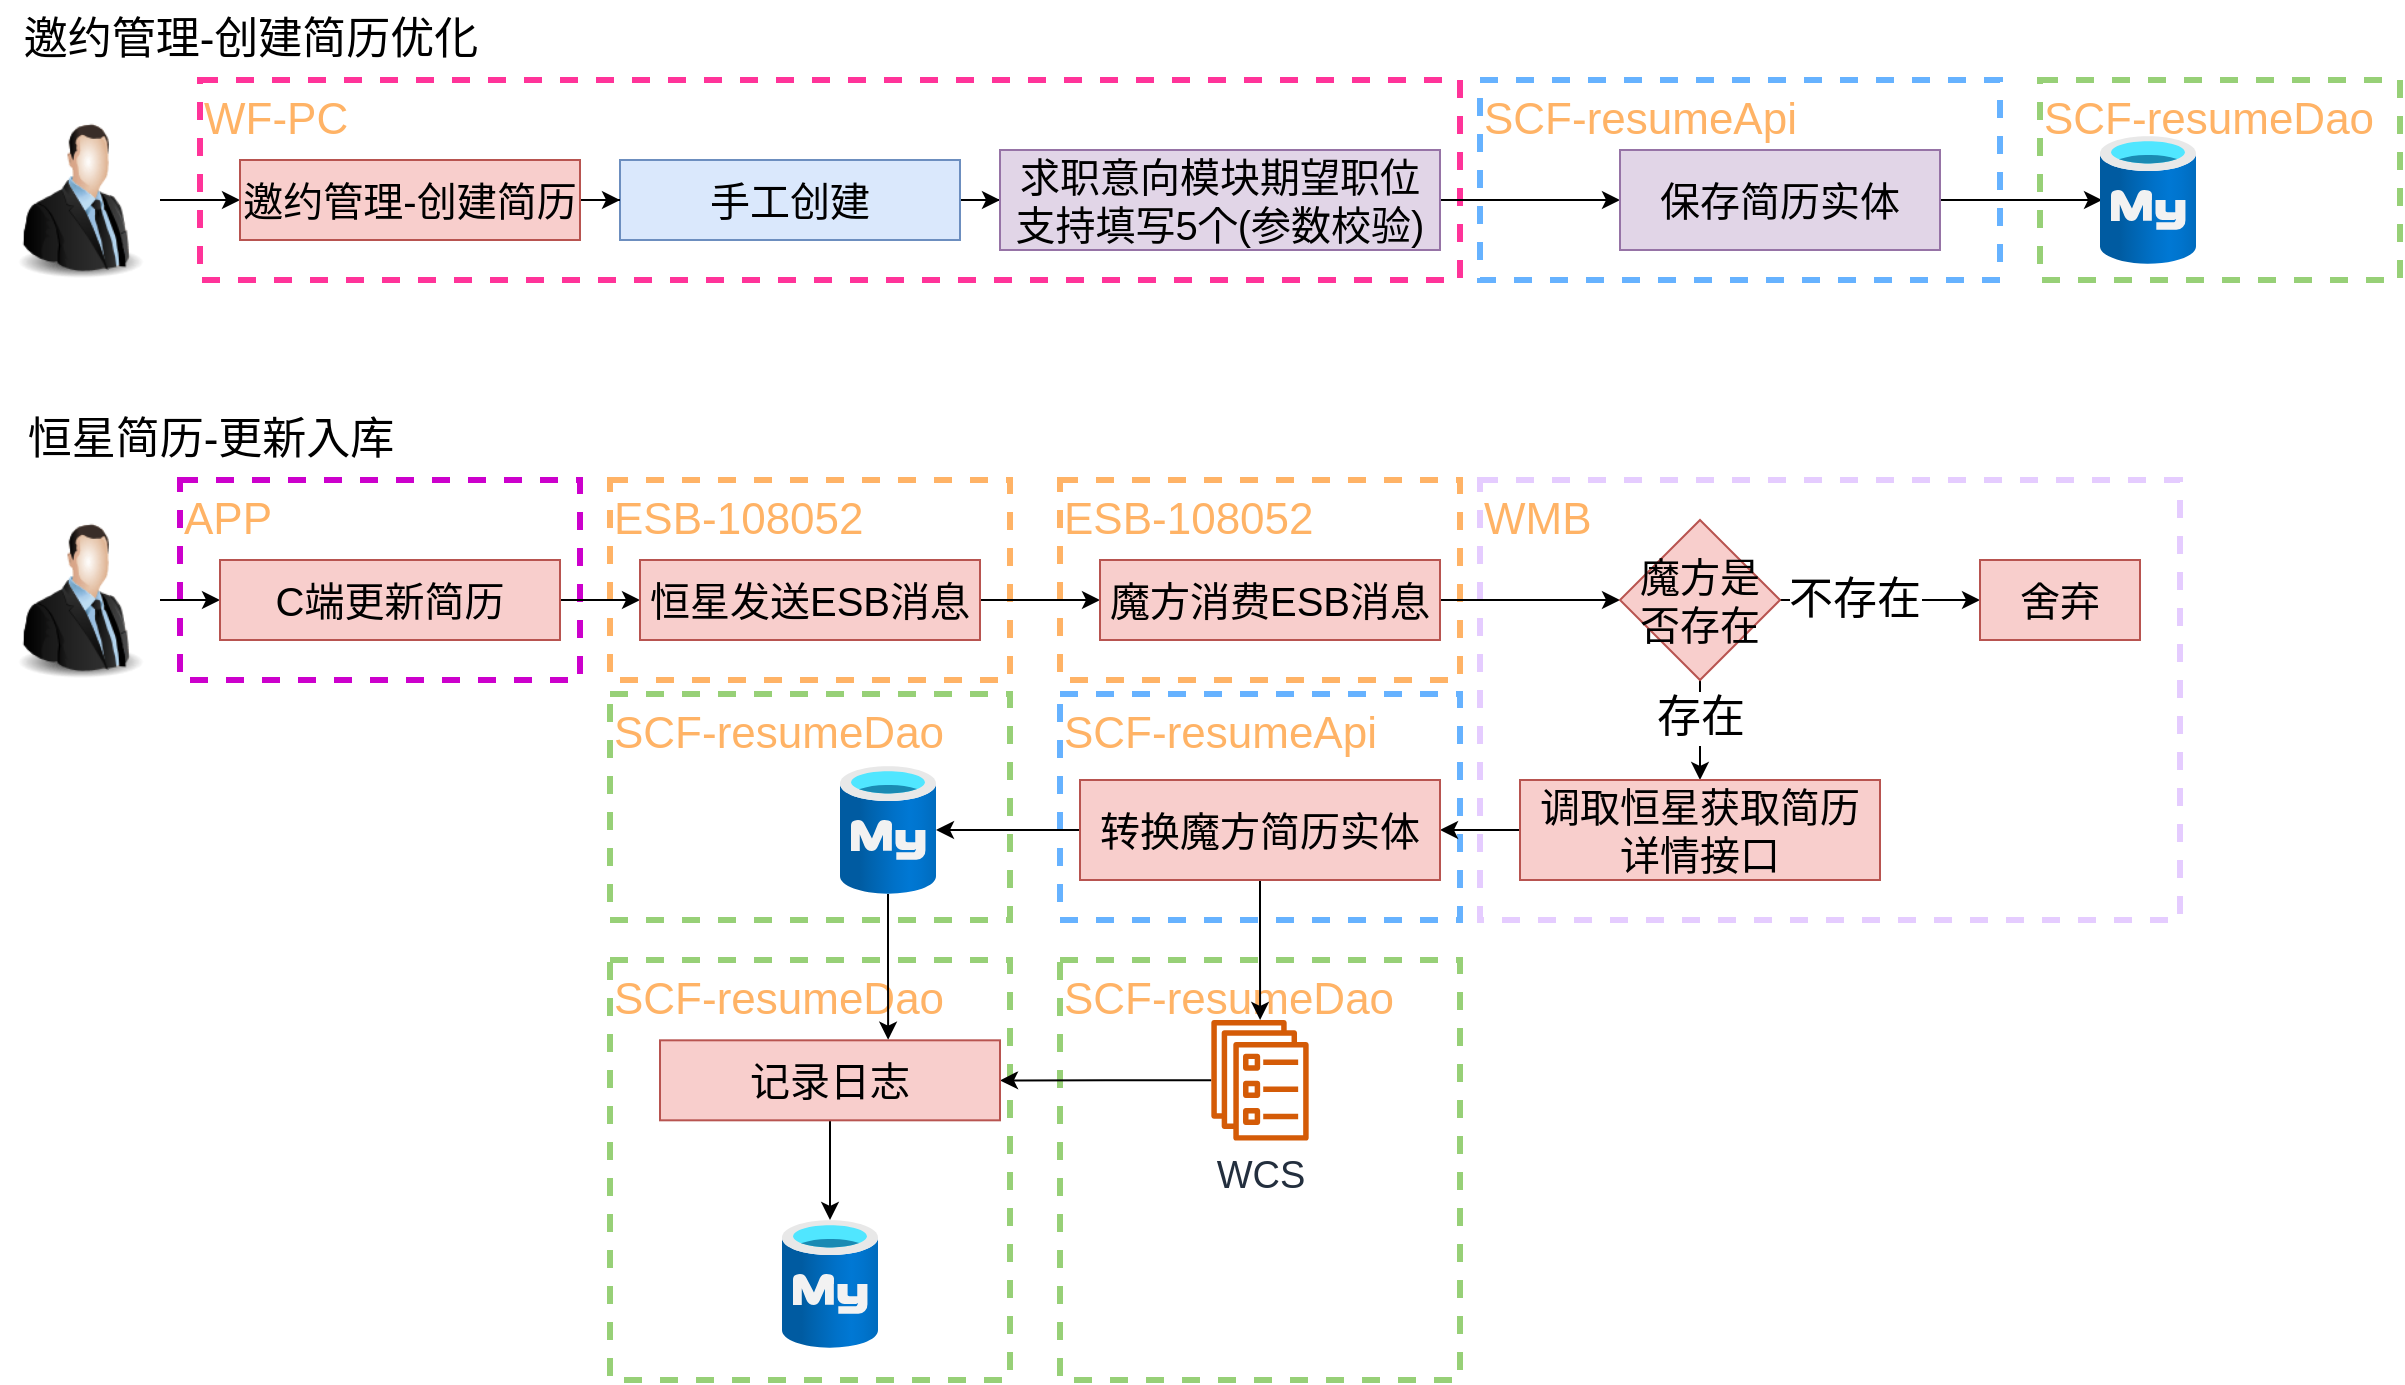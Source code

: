 <mxfile version="20.5.3" type="github">
  <diagram id="9VdMS6EmZsyXKviYvaVq" name="第 1 页">
    <mxGraphModel dx="2226" dy="1594" grid="1" gridSize="10" guides="1" tooltips="1" connect="1" arrows="1" fold="1" page="0" pageScale="1" pageWidth="827" pageHeight="1169" math="0" shadow="0">
      <root>
        <mxCell id="0" />
        <mxCell id="1" parent="0" />
        <mxCell id="s2QFNlOFIXtIQs9YiOlL-74" value="SCF-resumeDao" style="rounded=0;whiteSpace=wrap;html=1;dashed=1;strokeColor=#97D077;align=left;verticalAlign=top;fontSize=22;fontColor=#FFB366;strokeWidth=3;" vertex="1" parent="1">
          <mxGeometry x="-415" y="-200" width="200" height="210" as="geometry" />
        </mxCell>
        <mxCell id="s2QFNlOFIXtIQs9YiOlL-65" value="SCF-resumeDao" style="rounded=0;whiteSpace=wrap;html=1;dashed=1;strokeColor=#97D077;align=left;verticalAlign=top;fontSize=22;fontColor=#FFB366;strokeWidth=3;" vertex="1" parent="1">
          <mxGeometry x="-190" y="-200" width="200" height="210" as="geometry" />
        </mxCell>
        <mxCell id="s2QFNlOFIXtIQs9YiOlL-64" value="SCF-resumeDao" style="rounded=0;whiteSpace=wrap;html=1;dashed=1;strokeColor=#97D077;align=left;verticalAlign=top;fontSize=22;fontColor=#FFB366;strokeWidth=3;" vertex="1" parent="1">
          <mxGeometry x="-415" y="-333" width="200" height="113" as="geometry" />
        </mxCell>
        <mxCell id="s2QFNlOFIXtIQs9YiOlL-63" value="SCF-resumeApi" style="rounded=0;whiteSpace=wrap;html=1;dashed=1;strokeColor=#66B2FF;align=left;verticalAlign=top;fontSize=22;fontColor=#FFB366;strokeWidth=3;" vertex="1" parent="1">
          <mxGeometry x="-190" y="-333" width="200" height="113" as="geometry" />
        </mxCell>
        <mxCell id="s2QFNlOFIXtIQs9YiOlL-56" value="WMB" style="rounded=0;whiteSpace=wrap;html=1;dashed=1;strokeColor=#E5CCFF;align=left;verticalAlign=top;fontSize=22;fontColor=#FFB366;strokeWidth=3;" vertex="1" parent="1">
          <mxGeometry x="20" y="-440" width="350" height="220" as="geometry" />
        </mxCell>
        <mxCell id="s2QFNlOFIXtIQs9YiOlL-43" value="ESB-108052" style="rounded=0;whiteSpace=wrap;html=1;dashed=1;strokeColor=#FFB366;align=left;verticalAlign=top;fontSize=22;fontColor=#FFB366;strokeWidth=3;" vertex="1" parent="1">
          <mxGeometry x="-190" y="-440" width="200" height="100" as="geometry" />
        </mxCell>
        <mxCell id="s2QFNlOFIXtIQs9YiOlL-40" value="ESB-108052" style="rounded=0;whiteSpace=wrap;html=1;dashed=1;strokeColor=#FFB366;align=left;verticalAlign=top;fontSize=22;fontColor=#FFB366;strokeWidth=3;" vertex="1" parent="1">
          <mxGeometry x="-415" y="-440" width="200" height="100" as="geometry" />
        </mxCell>
        <mxCell id="s2QFNlOFIXtIQs9YiOlL-39" value="APP" style="rounded=0;whiteSpace=wrap;html=1;dashed=1;strokeColor=#CC00CC;align=left;verticalAlign=top;fontSize=22;fontColor=#FFB366;strokeWidth=3;" vertex="1" parent="1">
          <mxGeometry x="-630" y="-440" width="200" height="100" as="geometry" />
        </mxCell>
        <mxCell id="s2QFNlOFIXtIQs9YiOlL-30" value="SCF-resumeDao" style="rounded=0;whiteSpace=wrap;html=1;dashed=1;strokeColor=#97D077;align=left;verticalAlign=top;fontSize=22;fontColor=#FFB366;strokeWidth=3;" vertex="1" parent="1">
          <mxGeometry x="300" y="-640" width="180" height="100" as="geometry" />
        </mxCell>
        <mxCell id="s2QFNlOFIXtIQs9YiOlL-29" value="SCF-resumeApi" style="rounded=0;whiteSpace=wrap;html=1;dashed=1;strokeColor=#66B2FF;align=left;verticalAlign=top;fontSize=22;fontColor=#FFB366;strokeWidth=3;" vertex="1" parent="1">
          <mxGeometry x="20" y="-640" width="260" height="100" as="geometry" />
        </mxCell>
        <mxCell id="s2QFNlOFIXtIQs9YiOlL-21" value="WF-PC" style="rounded=0;whiteSpace=wrap;html=1;dashed=1;strokeColor=#FF3399;align=left;verticalAlign=top;fontSize=22;fontColor=#FFB366;strokeWidth=3;" vertex="1" parent="1">
          <mxGeometry x="-620" y="-640" width="630" height="100" as="geometry" />
        </mxCell>
        <mxCell id="s2QFNlOFIXtIQs9YiOlL-4" style="edgeStyle=orthogonalEdgeStyle;rounded=0;orthogonalLoop=1;jettySize=auto;html=1;fontSize=20;" edge="1" parent="1" source="s2QFNlOFIXtIQs9YiOlL-5" target="s2QFNlOFIXtIQs9YiOlL-9">
          <mxGeometry relative="1" as="geometry" />
        </mxCell>
        <mxCell id="s2QFNlOFIXtIQs9YiOlL-5" value="手工创建" style="rounded=0;whiteSpace=wrap;html=1;fontSize=20;fillColor=#dae8fc;strokeColor=#6c8ebf;" vertex="1" parent="1">
          <mxGeometry x="-410" y="-600" width="170" height="40" as="geometry" />
        </mxCell>
        <mxCell id="s2QFNlOFIXtIQs9YiOlL-24" value="" style="edgeStyle=orthogonalEdgeStyle;rounded=0;orthogonalLoop=1;jettySize=auto;html=1;fontSize=22;fontColor=#FFB366;" edge="1" parent="1" source="s2QFNlOFIXtIQs9YiOlL-9" target="s2QFNlOFIXtIQs9YiOlL-23">
          <mxGeometry relative="1" as="geometry" />
        </mxCell>
        <mxCell id="s2QFNlOFIXtIQs9YiOlL-9" value="求职意向模块期望职位支持填写5个(参数校验)" style="rounded=0;whiteSpace=wrap;html=1;fontSize=20;fillColor=#e1d5e7;strokeColor=#9673a6;" vertex="1" parent="1">
          <mxGeometry x="-220" y="-605" width="220" height="50" as="geometry" />
        </mxCell>
        <mxCell id="s2QFNlOFIXtIQs9YiOlL-10" style="edgeStyle=orthogonalEdgeStyle;rounded=0;orthogonalLoop=1;jettySize=auto;html=1;entryX=0;entryY=0.5;entryDx=0;entryDy=0;fontSize=20;" edge="1" parent="1" source="s2QFNlOFIXtIQs9YiOlL-12" target="s2QFNlOFIXtIQs9YiOlL-14">
          <mxGeometry relative="1" as="geometry" />
        </mxCell>
        <mxCell id="s2QFNlOFIXtIQs9YiOlL-12" value="" style="image;html=1;image=img/lib/clip_art/people/Suit_Man_128x128.png;fontSize=20;" vertex="1" parent="1">
          <mxGeometry x="-720" y="-620" width="80" height="80" as="geometry" />
        </mxCell>
        <mxCell id="s2QFNlOFIXtIQs9YiOlL-13" style="edgeStyle=orthogonalEdgeStyle;rounded=0;orthogonalLoop=1;jettySize=auto;html=1;entryX=0;entryY=0.5;entryDx=0;entryDy=0;fontSize=20;" edge="1" parent="1" source="s2QFNlOFIXtIQs9YiOlL-14" target="s2QFNlOFIXtIQs9YiOlL-5">
          <mxGeometry relative="1" as="geometry" />
        </mxCell>
        <mxCell id="s2QFNlOFIXtIQs9YiOlL-14" value="邀约管理-创建简历" style="rounded=0;whiteSpace=wrap;html=1;fontSize=20;fillColor=#f8cecc;strokeColor=#b85450;" vertex="1" parent="1">
          <mxGeometry x="-600" y="-600" width="170" height="40" as="geometry" />
        </mxCell>
        <mxCell id="s2QFNlOFIXtIQs9YiOlL-28" style="edgeStyle=orthogonalEdgeStyle;rounded=0;orthogonalLoop=1;jettySize=auto;html=1;entryX=0.021;entryY=0.5;entryDx=0;entryDy=0;entryPerimeter=0;fontSize=22;fontColor=#FFB366;" edge="1" parent="1" source="s2QFNlOFIXtIQs9YiOlL-23" target="s2QFNlOFIXtIQs9YiOlL-27">
          <mxGeometry relative="1" as="geometry" />
        </mxCell>
        <mxCell id="s2QFNlOFIXtIQs9YiOlL-23" value="保存简历实体" style="rounded=0;whiteSpace=wrap;html=1;fontSize=20;fillColor=#e1d5e7;strokeColor=#9673a6;" vertex="1" parent="1">
          <mxGeometry x="90" y="-605" width="160" height="50" as="geometry" />
        </mxCell>
        <mxCell id="s2QFNlOFIXtIQs9YiOlL-27" value="" style="aspect=fixed;html=1;points=[];align=center;image;fontSize=12;image=img/lib/azure2/databases/Azure_Database_MySQL_Server.svg;dashed=1;strokeColor=#FFB366;fontColor=#FFB366;" vertex="1" parent="1">
          <mxGeometry x="330" y="-612" width="48" height="64" as="geometry" />
        </mxCell>
        <mxCell id="s2QFNlOFIXtIQs9YiOlL-31" value="&lt;font color=&quot;#000000&quot;&gt;邀约管理-创建简历优化&lt;/font&gt;" style="text;html=1;align=center;verticalAlign=middle;resizable=0;points=[];autosize=1;strokeColor=none;fillColor=none;fontSize=22;fontColor=#FFB366;" vertex="1" parent="1">
          <mxGeometry x="-720" y="-680" width="250" height="40" as="geometry" />
        </mxCell>
        <mxCell id="s2QFNlOFIXtIQs9YiOlL-32" value="&lt;font color=&quot;#000000&quot;&gt;恒星简历-更新入库&lt;/font&gt;" style="text;html=1;align=center;verticalAlign=middle;resizable=0;points=[];autosize=1;strokeColor=none;fillColor=none;fontSize=22;fontColor=#FFB366;" vertex="1" parent="1">
          <mxGeometry x="-720" y="-480" width="210" height="40" as="geometry" />
        </mxCell>
        <mxCell id="s2QFNlOFIXtIQs9YiOlL-35" style="edgeStyle=orthogonalEdgeStyle;rounded=0;orthogonalLoop=1;jettySize=auto;html=1;entryX=0;entryY=0.5;entryDx=0;entryDy=0;fontSize=22;fontColor=#000000;" edge="1" parent="1" source="s2QFNlOFIXtIQs9YiOlL-33" target="s2QFNlOFIXtIQs9YiOlL-34">
          <mxGeometry relative="1" as="geometry" />
        </mxCell>
        <mxCell id="s2QFNlOFIXtIQs9YiOlL-33" value="" style="image;html=1;image=img/lib/clip_art/people/Suit_Man_128x128.png;fontSize=20;" vertex="1" parent="1">
          <mxGeometry x="-720" y="-420" width="80" height="80" as="geometry" />
        </mxCell>
        <mxCell id="s2QFNlOFIXtIQs9YiOlL-38" value="" style="edgeStyle=orthogonalEdgeStyle;rounded=0;orthogonalLoop=1;jettySize=auto;html=1;fontSize=22;fontColor=#000000;" edge="1" parent="1" source="s2QFNlOFIXtIQs9YiOlL-34" target="s2QFNlOFIXtIQs9YiOlL-37">
          <mxGeometry relative="1" as="geometry" />
        </mxCell>
        <mxCell id="s2QFNlOFIXtIQs9YiOlL-34" value="C端更新简历" style="rounded=0;whiteSpace=wrap;html=1;fontSize=20;fillColor=#f8cecc;strokeColor=#b85450;" vertex="1" parent="1">
          <mxGeometry x="-610" y="-400" width="170" height="40" as="geometry" />
        </mxCell>
        <mxCell id="s2QFNlOFIXtIQs9YiOlL-42" value="" style="edgeStyle=orthogonalEdgeStyle;rounded=0;orthogonalLoop=1;jettySize=auto;html=1;fontSize=22;fontColor=#000000;" edge="1" parent="1" source="s2QFNlOFIXtIQs9YiOlL-37" target="s2QFNlOFIXtIQs9YiOlL-41">
          <mxGeometry relative="1" as="geometry" />
        </mxCell>
        <mxCell id="s2QFNlOFIXtIQs9YiOlL-37" value="恒星发送ESB消息" style="rounded=0;whiteSpace=wrap;html=1;fontSize=20;fillColor=#f8cecc;strokeColor=#b85450;" vertex="1" parent="1">
          <mxGeometry x="-400" y="-400" width="170" height="40" as="geometry" />
        </mxCell>
        <mxCell id="s2QFNlOFIXtIQs9YiOlL-49" value="" style="edgeStyle=orthogonalEdgeStyle;rounded=0;orthogonalLoop=1;jettySize=auto;html=1;fontSize=22;fontColor=#000000;" edge="1" parent="1" source="s2QFNlOFIXtIQs9YiOlL-41" target="s2QFNlOFIXtIQs9YiOlL-48">
          <mxGeometry relative="1" as="geometry" />
        </mxCell>
        <mxCell id="s2QFNlOFIXtIQs9YiOlL-41" value="魔方消费ESB消息" style="rounded=0;whiteSpace=wrap;html=1;fontSize=20;fillColor=#f8cecc;strokeColor=#b85450;" vertex="1" parent="1">
          <mxGeometry x="-170" y="-400" width="170" height="40" as="geometry" />
        </mxCell>
        <mxCell id="s2QFNlOFIXtIQs9YiOlL-51" value="" style="edgeStyle=orthogonalEdgeStyle;rounded=0;orthogonalLoop=1;jettySize=auto;html=1;fontSize=22;fontColor=#000000;" edge="1" parent="1" source="s2QFNlOFIXtIQs9YiOlL-48" target="s2QFNlOFIXtIQs9YiOlL-50">
          <mxGeometry relative="1" as="geometry" />
        </mxCell>
        <mxCell id="s2QFNlOFIXtIQs9YiOlL-52" value="存在" style="edgeLabel;html=1;align=center;verticalAlign=middle;resizable=0;points=[];fontSize=22;fontColor=#000000;" vertex="1" connectable="0" parent="s2QFNlOFIXtIQs9YiOlL-51">
          <mxGeometry x="-0.267" relative="1" as="geometry">
            <mxPoint as="offset" />
          </mxGeometry>
        </mxCell>
        <mxCell id="s2QFNlOFIXtIQs9YiOlL-54" value="" style="edgeStyle=orthogonalEdgeStyle;rounded=0;orthogonalLoop=1;jettySize=auto;html=1;fontSize=22;fontColor=#000000;" edge="1" parent="1" source="s2QFNlOFIXtIQs9YiOlL-48" target="s2QFNlOFIXtIQs9YiOlL-53">
          <mxGeometry relative="1" as="geometry" />
        </mxCell>
        <mxCell id="s2QFNlOFIXtIQs9YiOlL-55" value="不存在" style="edgeLabel;html=1;align=center;verticalAlign=middle;resizable=0;points=[];fontSize=22;fontColor=#000000;" vertex="1" connectable="0" parent="s2QFNlOFIXtIQs9YiOlL-54">
          <mxGeometry x="-0.267" relative="1" as="geometry">
            <mxPoint as="offset" />
          </mxGeometry>
        </mxCell>
        <mxCell id="s2QFNlOFIXtIQs9YiOlL-48" value="魔方是否存在" style="rhombus;whiteSpace=wrap;html=1;fontSize=20;fillColor=#f8cecc;strokeColor=#b85450;rounded=0;" vertex="1" parent="1">
          <mxGeometry x="90" y="-420" width="80" height="80" as="geometry" />
        </mxCell>
        <mxCell id="s2QFNlOFIXtIQs9YiOlL-58" value="" style="edgeStyle=orthogonalEdgeStyle;rounded=0;orthogonalLoop=1;jettySize=auto;html=1;fontSize=22;fontColor=#000000;" edge="1" parent="1" source="s2QFNlOFIXtIQs9YiOlL-50" target="s2QFNlOFIXtIQs9YiOlL-57">
          <mxGeometry relative="1" as="geometry" />
        </mxCell>
        <mxCell id="s2QFNlOFIXtIQs9YiOlL-50" value="调取恒星获取简历详情接口" style="whiteSpace=wrap;html=1;fontSize=20;fillColor=#f8cecc;strokeColor=#b85450;rounded=0;" vertex="1" parent="1">
          <mxGeometry x="40" y="-290" width="180" height="50" as="geometry" />
        </mxCell>
        <mxCell id="s2QFNlOFIXtIQs9YiOlL-53" value="舍弃" style="whiteSpace=wrap;html=1;fontSize=20;fillColor=#f8cecc;strokeColor=#b85450;rounded=0;" vertex="1" parent="1">
          <mxGeometry x="270" y="-400" width="80" height="40" as="geometry" />
        </mxCell>
        <mxCell id="s2QFNlOFIXtIQs9YiOlL-60" style="edgeStyle=orthogonalEdgeStyle;rounded=0;orthogonalLoop=1;jettySize=auto;html=1;fontSize=22;fontColor=#000000;" edge="1" parent="1" source="s2QFNlOFIXtIQs9YiOlL-57" target="s2QFNlOFIXtIQs9YiOlL-59">
          <mxGeometry relative="1" as="geometry" />
        </mxCell>
        <mxCell id="s2QFNlOFIXtIQs9YiOlL-62" style="edgeStyle=orthogonalEdgeStyle;rounded=0;orthogonalLoop=1;jettySize=auto;html=1;fontSize=22;fontColor=#000000;" edge="1" parent="1" source="s2QFNlOFIXtIQs9YiOlL-57" target="s2QFNlOFIXtIQs9YiOlL-61">
          <mxGeometry relative="1" as="geometry" />
        </mxCell>
        <mxCell id="s2QFNlOFIXtIQs9YiOlL-57" value="转换魔方简历实体" style="whiteSpace=wrap;html=1;fontSize=20;fillColor=#f8cecc;strokeColor=#b85450;rounded=0;" vertex="1" parent="1">
          <mxGeometry x="-180" y="-290" width="180" height="50" as="geometry" />
        </mxCell>
        <mxCell id="s2QFNlOFIXtIQs9YiOlL-72" style="edgeStyle=orthogonalEdgeStyle;rounded=0;orthogonalLoop=1;jettySize=auto;html=1;entryX=0.671;entryY=-0.008;entryDx=0;entryDy=0;entryPerimeter=0;fontSize=22;fontColor=#000000;" edge="1" parent="1" source="s2QFNlOFIXtIQs9YiOlL-59" target="s2QFNlOFIXtIQs9YiOlL-71">
          <mxGeometry relative="1" as="geometry" />
        </mxCell>
        <mxCell id="s2QFNlOFIXtIQs9YiOlL-59" value="" style="aspect=fixed;html=1;points=[];align=center;image;fontSize=12;image=img/lib/azure2/databases/Azure_Database_MySQL_Server.svg;dashed=1;strokeColor=#FFB366;fontColor=#000000;" vertex="1" parent="1">
          <mxGeometry x="-300" y="-297" width="48" height="64" as="geometry" />
        </mxCell>
        <mxCell id="s2QFNlOFIXtIQs9YiOlL-73" style="edgeStyle=orthogonalEdgeStyle;rounded=0;orthogonalLoop=1;jettySize=auto;html=1;fontSize=22;fontColor=#000000;" edge="1" parent="1" source="s2QFNlOFIXtIQs9YiOlL-61" target="s2QFNlOFIXtIQs9YiOlL-71">
          <mxGeometry relative="1" as="geometry" />
        </mxCell>
        <mxCell id="s2QFNlOFIXtIQs9YiOlL-61" value="&lt;span style=&quot;font-size: 19px;&quot;&gt;WCS&lt;/span&gt;" style="sketch=0;outlineConnect=0;fontColor=#232F3E;gradientColor=none;fillColor=#D45B07;strokeColor=none;dashed=0;verticalLabelPosition=bottom;verticalAlign=top;align=center;html=1;fontSize=12;fontStyle=0;aspect=fixed;pointerEvents=1;shape=mxgraph.aws4.ecs_service;" vertex="1" parent="1">
          <mxGeometry x="-114.5" y="-170.0" width="49" height="60.31" as="geometry" />
        </mxCell>
        <mxCell id="s2QFNlOFIXtIQs9YiOlL-76" style="edgeStyle=orthogonalEdgeStyle;rounded=0;orthogonalLoop=1;jettySize=auto;html=1;fontSize=22;fontColor=#000000;" edge="1" parent="1" source="s2QFNlOFIXtIQs9YiOlL-71" target="s2QFNlOFIXtIQs9YiOlL-75">
          <mxGeometry relative="1" as="geometry" />
        </mxCell>
        <mxCell id="s2QFNlOFIXtIQs9YiOlL-71" value="记录日志" style="rounded=0;whiteSpace=wrap;html=1;fontSize=20;fillColor=#f8cecc;strokeColor=#b85450;" vertex="1" parent="1">
          <mxGeometry x="-390" y="-159.84" width="170" height="40" as="geometry" />
        </mxCell>
        <mxCell id="s2QFNlOFIXtIQs9YiOlL-75" value="" style="aspect=fixed;html=1;points=[];align=center;image;fontSize=12;image=img/lib/azure2/databases/Azure_Database_MySQL_Server.svg;dashed=1;strokeColor=#FFB366;fontColor=#000000;" vertex="1" parent="1">
          <mxGeometry x="-329" y="-70" width="48" height="64" as="geometry" />
        </mxCell>
      </root>
    </mxGraphModel>
  </diagram>
</mxfile>
